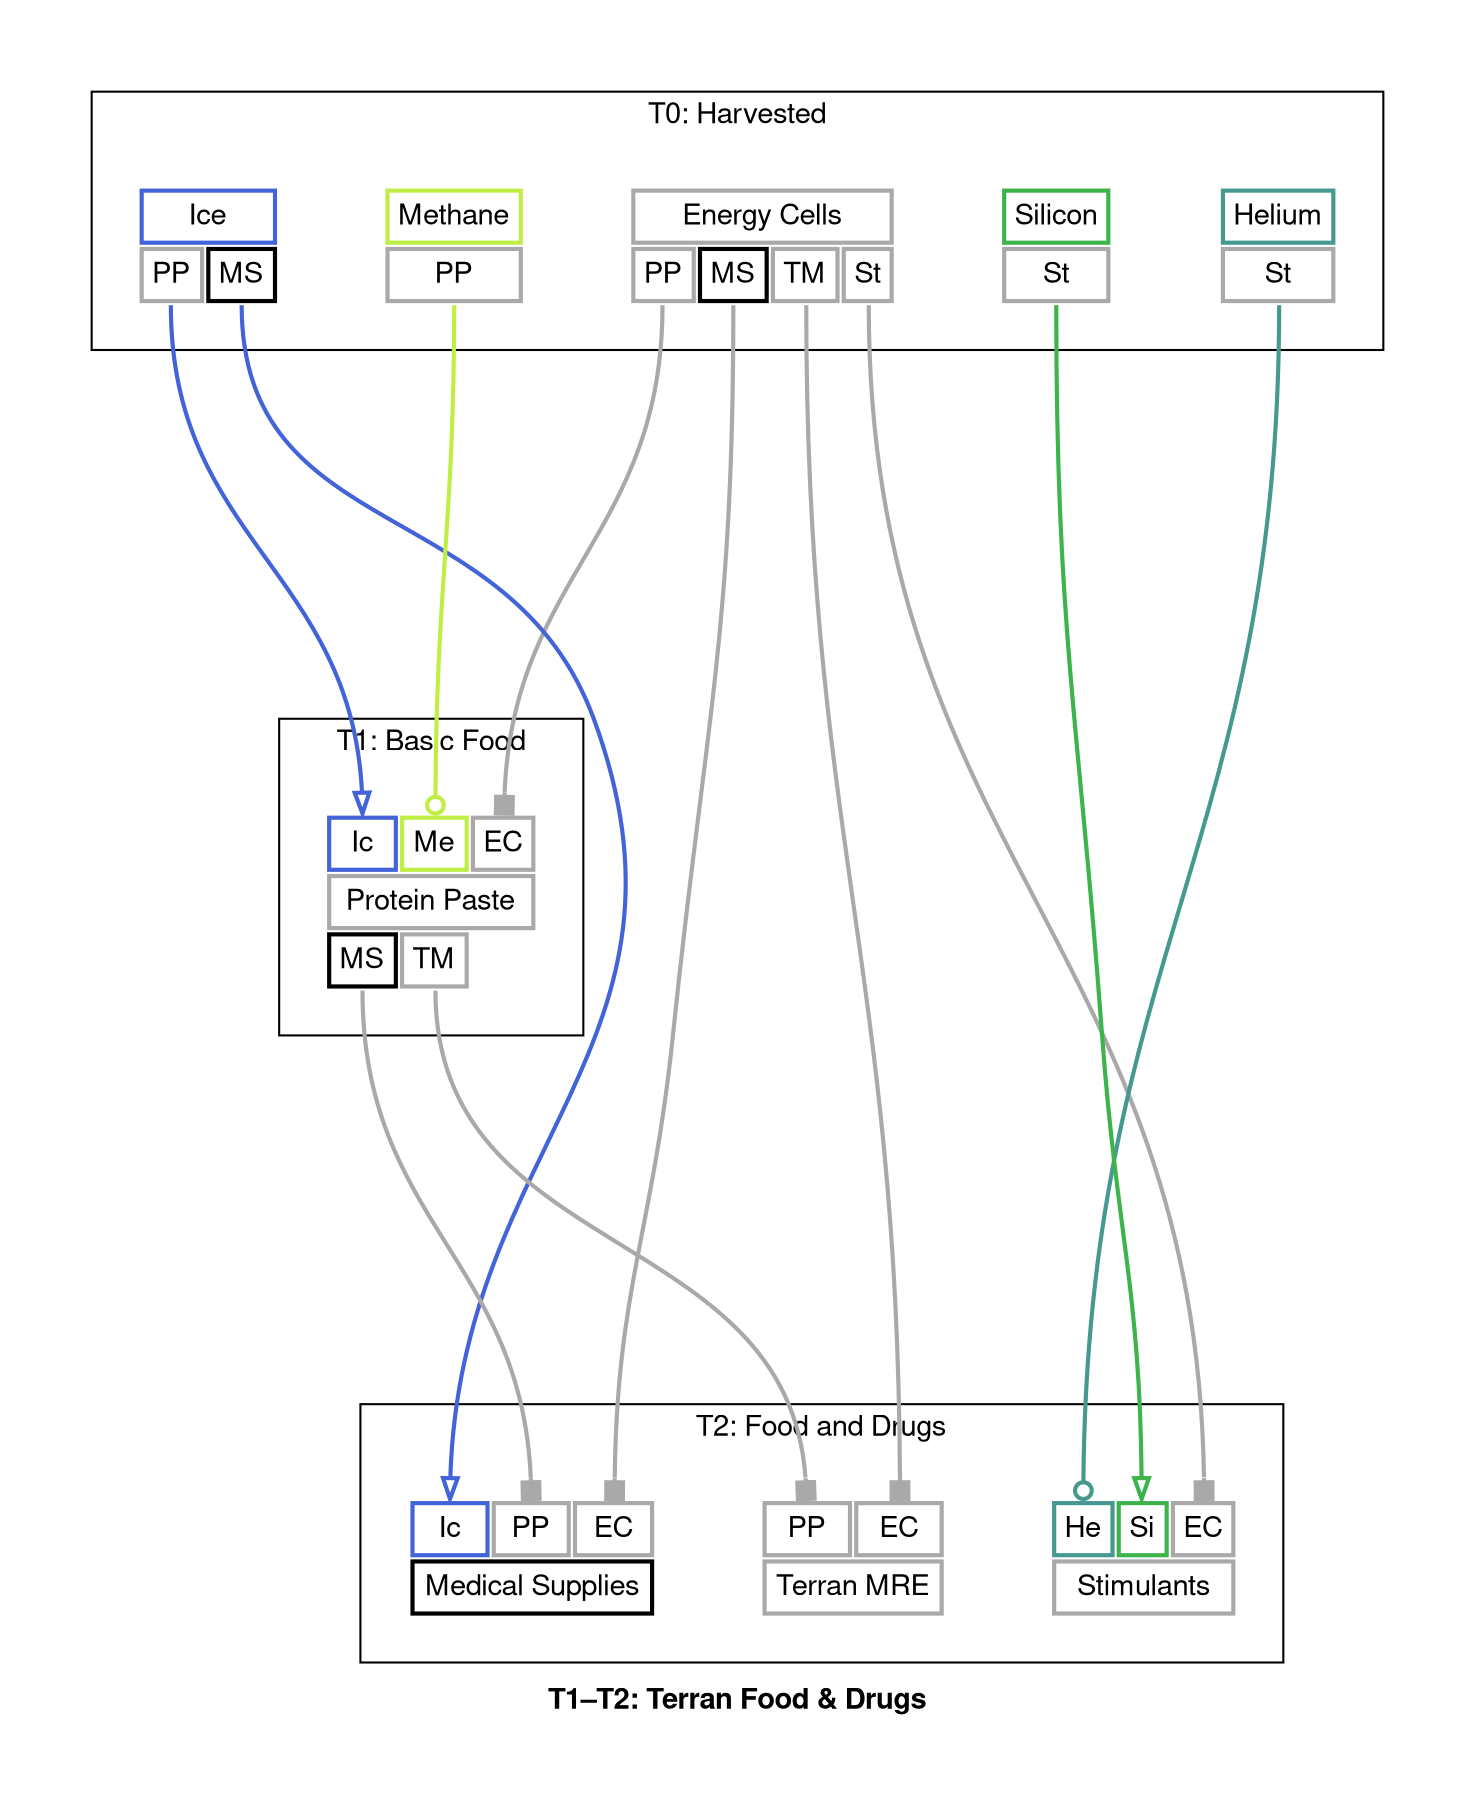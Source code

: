 digraph "X4 Economy" {
	edge [arrowType=normal]
	compound=true fontname="Helvetica,Arial,sans-serif"
	label=<<b>T1–T2: Terran Food &amp; Drugs</b>>
	graph [nodesep=0.3 pad=0.5 ranksep=3]
	node [color=slategray1 fontname="Helvetica,Arial,sans-serif" margin=0.2 penwidth=2.0 shape=plaintext]
	edge [arrowhead=normal arrowsize=1.0 fontname="Helvetica,Arial,sans-serif" headport=n penwidth=2.0 tailport=s]
	subgraph 0 {
		cluster=true label="T0: Harvested"
		energy_cells [label=<<table border="0" cellborder="2" cellpadding="4" cellspacing="1" fixedsize="false" id="energy_cells" port="output">
  
  <tr>
    <td align="text" bgcolor="white" color="#a9a9a9" colspan="4">Energy Cells</td>
  </tr>
  
    <tr>
      
        <td align="text" bgcolor="white" color="#a9a9a9" port="protein_paste">PP</td>
      
        <td align="text" bgcolor="white" color="#000000" port="medical_supplies">MS</td>
      
        <td align="text" bgcolor="white" color="#a9a9a9" port="terran_mre">TM</td>
      
        <td align="text" bgcolor="white" color="#a9a9a9" port="stimulants">St</td>
      
    </tr>
  
</table>>]
		helium [label=<<table border="0" cellborder="2" cellpadding="4" cellspacing="1" fixedsize="false" id="helium" port="output">
  
  <tr>
    <td align="text" bgcolor="white" color="#469990" colspan="1">Helium</td>
  </tr>
  
    <tr>
      
        <td align="text" bgcolor="white" color="#a9a9a9" port="stimulants">St</td>
      
    </tr>
  
</table>>]
		ice [label=<<table border="0" cellborder="2" cellpadding="4" cellspacing="1" fixedsize="false" id="ice" port="output">
  
  <tr>
    <td align="text" bgcolor="white" color="#4363d8" colspan="2">Ice</td>
  </tr>
  
    <tr>
      
        <td align="text" bgcolor="white" color="#a9a9a9" port="protein_paste">PP</td>
      
        <td align="text" bgcolor="white" color="#000000" port="medical_supplies">MS</td>
      
    </tr>
  
</table>>]
		methane [label=<<table border="0" cellborder="2" cellpadding="4" cellspacing="1" fixedsize="false" id="methane" port="output">
  
  <tr>
    <td align="text" bgcolor="white" color="#bfef45" colspan="1">Methane</td>
  </tr>
  
    <tr>
      
        <td align="text" bgcolor="white" color="#a9a9a9" port="protein_paste">PP</td>
      
    </tr>
  
</table>>]
		silicon [label=<<table border="0" cellborder="2" cellpadding="4" cellspacing="1" fixedsize="false" id="silicon" port="output">
  
  <tr>
    <td align="text" bgcolor="white" color="#3cb44b" colspan="1">Silicon</td>
  </tr>
  
    <tr>
      
        <td align="text" bgcolor="white" color="#a9a9a9" port="stimulants">St</td>
      
    </tr>
  
</table>>]
	}
	subgraph 1 {
		cluster=true label="T1: Basic Food"
		protein_paste [label=<<table border="0" cellborder="2" cellpadding="4" cellspacing="1" fixedsize="false" id="protein_paste" port="output">
  
    <tr>
      
        <td align="text" bgcolor="white" color="#4363d8" port="ice">Ic</td>
      
        <td align="text" bgcolor="white" color="#bfef45" port="methane">Me</td>
      
        <td align="text" bgcolor="white" color="#a9a9a9" port="energy_cells">EC</td>
      
    </tr>
  
  <tr>
    <td align="text" bgcolor="white" color="#a9a9a9" colspan="3">Protein Paste</td>
  </tr>
  
    <tr>
      
        <td align="text" bgcolor="white" color="#000000" port="medical_supplies">MS</td>
      
        <td align="text" bgcolor="white" color="#a9a9a9" port="terran_mre">TM</td>
      
    </tr>
  
</table>>]
	}
	subgraph 2 {
		cluster=true label="T2: Food and Drugs"
		medical_supplies [label=<<table border="0" cellborder="2" cellpadding="4" cellspacing="1" fixedsize="false" id="medical_supplies" port="output">
  
    <tr>
      
        <td align="text" bgcolor="white" color="#4363d8" port="ice">Ic</td>
      
        <td align="text" bgcolor="white" color="#a9a9a9" port="protein_paste">PP</td>
      
        <td align="text" bgcolor="white" color="#a9a9a9" port="energy_cells">EC</td>
      
    </tr>
  
  <tr>
    <td align="text" bgcolor="white" color="#000000" colspan="3">Medical Supplies</td>
  </tr>
  
</table>>]
		stimulants [label=<<table border="0" cellborder="2" cellpadding="4" cellspacing="1" fixedsize="false" id="stimulants" port="output">
  
    <tr>
      
        <td align="text" bgcolor="white" color="#469990" port="helium">He</td>
      
        <td align="text" bgcolor="white" color="#3cb44b" port="silicon">Si</td>
      
        <td align="text" bgcolor="white" color="#a9a9a9" port="energy_cells">EC</td>
      
    </tr>
  
  <tr>
    <td align="text" bgcolor="white" color="#a9a9a9" colspan="3">Stimulants</td>
  </tr>
  
</table>>]
		terran_mre [label=<<table border="0" cellborder="2" cellpadding="4" cellspacing="1" fixedsize="false" id="terran_mre" port="output">
  
    <tr>
      
        <td align="text" bgcolor="white" color="#a9a9a9" port="protein_paste">PP</td>
      
        <td align="text" bgcolor="white" color="#a9a9a9" port="energy_cells">EC</td>
      
    </tr>
  
  <tr>
    <td align="text" bgcolor="white" color="#a9a9a9" colspan="2">Terran MRE</td>
  </tr>
  
</table>>]
	}
	energy_cells:protein_paste:s -> protein_paste:energy_cells:n [arrowhead=box color="#a9a9a9" weight=1.0]
	ice:protein_paste:s -> protein_paste:ice:n [arrowhead=empty color="#4363d8" weight=1.0]
	methane:protein_paste:s -> protein_paste:methane:n [arrowhead=odot color="#bfef45" weight=1.0]
	energy_cells:medical_supplies:s -> medical_supplies:energy_cells:n [arrowhead=box color="#a9a9a9" weight=1.0]
	ice:medical_supplies:s -> medical_supplies:ice:n [arrowhead=empty color="#4363d8" weight=1.0]
	protein_paste:medical_supplies:s -> medical_supplies:protein_paste:n [arrowhead=box color="#a9a9a9" weight=1.0]
	energy_cells:terran_mre:s -> terran_mre:energy_cells:n [arrowhead=box color="#a9a9a9" weight=1.0]
	protein_paste:terran_mre:s -> terran_mre:protein_paste:n [arrowhead=box color="#a9a9a9" weight=1.0]
	energy_cells:stimulants:s -> stimulants:energy_cells:n [arrowhead=box color="#a9a9a9" weight=1.0]
	helium:stimulants:s -> stimulants:helium:n [arrowhead=odot color="#469990" weight=1.0]
	silicon:stimulants:s -> stimulants:silicon:n [arrowhead=empty color="#3cb44b" weight=1.0]
}
